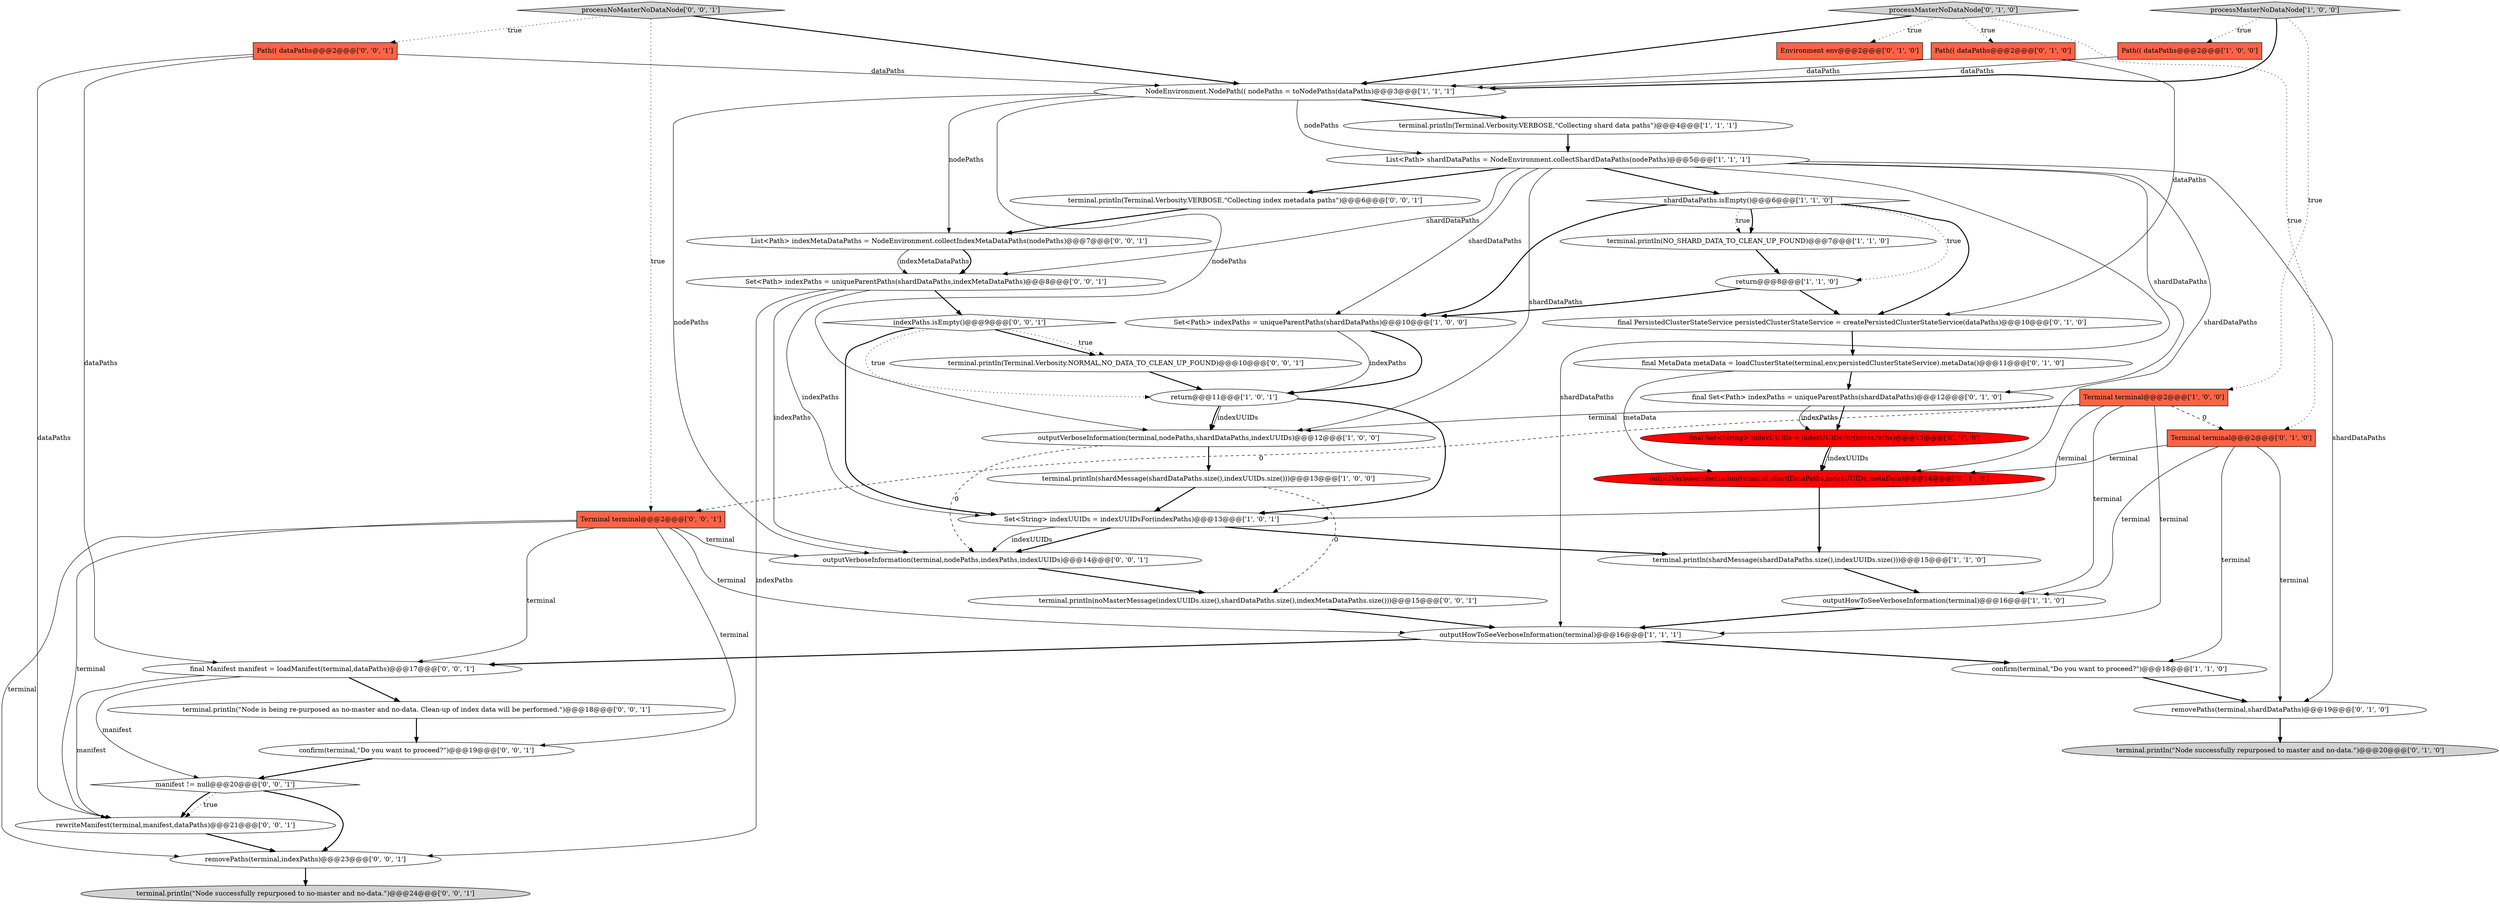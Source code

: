 digraph {
22 [style = filled, label = "final MetaData metaData = loadClusterState(terminal,env,persistedClusterStateService).metaData()@@@11@@@['0', '1', '0']", fillcolor = white, shape = ellipse image = "AAA0AAABBB2BBB"];
30 [style = filled, label = "List<Path> indexMetaDataPaths = NodeEnvironment.collectIndexMetaDataPaths(nodePaths)@@@7@@@['0', '0', '1']", fillcolor = white, shape = ellipse image = "AAA0AAABBB3BBB"];
32 [style = filled, label = "Path(( dataPaths@@@2@@@['0', '0', '1']", fillcolor = tomato, shape = box image = "AAA0AAABBB3BBB"];
0 [style = filled, label = "Path(( dataPaths@@@2@@@['1', '0', '0']", fillcolor = tomato, shape = box image = "AAA0AAABBB1BBB"];
42 [style = filled, label = "removePaths(terminal,indexPaths)@@@23@@@['0', '0', '1']", fillcolor = white, shape = ellipse image = "AAA0AAABBB3BBB"];
3 [style = filled, label = "terminal.println(shardMessage(shardDataPaths.size(),indexUUIDs.size()))@@@13@@@['1', '0', '0']", fillcolor = white, shape = ellipse image = "AAA0AAABBB1BBB"];
38 [style = filled, label = "final Manifest manifest = loadManifest(terminal,dataPaths)@@@17@@@['0', '0', '1']", fillcolor = white, shape = ellipse image = "AAA0AAABBB3BBB"];
25 [style = filled, label = "removePaths(terminal,shardDataPaths)@@@19@@@['0', '1', '0']", fillcolor = white, shape = ellipse image = "AAA0AAABBB2BBB"];
40 [style = filled, label = "Set<Path> indexPaths = uniqueParentPaths(shardDataPaths,indexMetaDataPaths)@@@8@@@['0', '0', '1']", fillcolor = white, shape = ellipse image = "AAA0AAABBB3BBB"];
2 [style = filled, label = "outputVerboseInformation(terminal,nodePaths,shardDataPaths,indexUUIDs)@@@12@@@['1', '0', '0']", fillcolor = white, shape = ellipse image = "AAA0AAABBB1BBB"];
37 [style = filled, label = "processNoMasterNoDataNode['0', '0', '1']", fillcolor = lightgray, shape = diamond image = "AAA0AAABBB3BBB"];
1 [style = filled, label = "NodeEnvironment.NodePath(( nodePaths = toNodePaths(dataPaths)@@@3@@@['1', '1', '1']", fillcolor = white, shape = ellipse image = "AAA0AAABBB1BBB"];
9 [style = filled, label = "processMasterNoDataNode['1', '0', '0']", fillcolor = lightgray, shape = diamond image = "AAA0AAABBB1BBB"];
16 [style = filled, label = "List<Path> shardDataPaths = NodeEnvironment.collectShardDataPaths(nodePaths)@@@5@@@['1', '1', '1']", fillcolor = white, shape = ellipse image = "AAA0AAABBB1BBB"];
23 [style = filled, label = "Path(( dataPaths@@@2@@@['0', '1', '0']", fillcolor = tomato, shape = box image = "AAA0AAABBB2BBB"];
45 [style = filled, label = "Terminal terminal@@@2@@@['0', '0', '1']", fillcolor = tomato, shape = box image = "AAA0AAABBB3BBB"];
21 [style = filled, label = "Environment env@@@2@@@['0', '1', '0']", fillcolor = tomato, shape = box image = "AAA0AAABBB2BBB"];
20 [style = filled, label = "final Set<Path> indexPaths = uniqueParentPaths(shardDataPaths)@@@12@@@['0', '1', '0']", fillcolor = white, shape = ellipse image = "AAA0AAABBB2BBB"];
28 [style = filled, label = "Terminal terminal@@@2@@@['0', '1', '0']", fillcolor = tomato, shape = box image = "AAA1AAABBB2BBB"];
17 [style = filled, label = "return@@@8@@@['1', '1', '0']", fillcolor = white, shape = ellipse image = "AAA0AAABBB1BBB"];
43 [style = filled, label = "indexPaths.isEmpty()@@@9@@@['0', '0', '1']", fillcolor = white, shape = diamond image = "AAA0AAABBB3BBB"];
31 [style = filled, label = "terminal.println(Terminal.Verbosity.NORMAL,NO_DATA_TO_CLEAN_UP_FOUND)@@@10@@@['0', '0', '1']", fillcolor = white, shape = ellipse image = "AAA0AAABBB3BBB"];
8 [style = filled, label = "outputHowToSeeVerboseInformation(terminal)@@@16@@@['1', '1', '1']", fillcolor = white, shape = ellipse image = "AAA0AAABBB1BBB"];
36 [style = filled, label = "rewriteManifest(terminal,manifest,dataPaths)@@@21@@@['0', '0', '1']", fillcolor = white, shape = ellipse image = "AAA0AAABBB3BBB"];
10 [style = filled, label = "shardDataPaths.isEmpty()@@@6@@@['1', '1', '0']", fillcolor = white, shape = diamond image = "AAA0AAABBB1BBB"];
6 [style = filled, label = "Set<String> indexUUIDs = indexUUIDsFor(indexPaths)@@@13@@@['1', '0', '1']", fillcolor = white, shape = ellipse image = "AAA0AAABBB1BBB"];
15 [style = filled, label = "terminal.println(shardMessage(shardDataPaths.size(),indexUUIDs.size()))@@@15@@@['1', '1', '0']", fillcolor = white, shape = ellipse image = "AAA0AAABBB1BBB"];
14 [style = filled, label = "Set<Path> indexPaths = uniqueParentPaths(shardDataPaths)@@@10@@@['1', '0', '0']", fillcolor = white, shape = ellipse image = "AAA0AAABBB1BBB"];
44 [style = filled, label = "terminal.println(\"Node successfully repurposed to no-master and no-data.\")@@@24@@@['0', '0', '1']", fillcolor = lightgray, shape = ellipse image = "AAA0AAABBB3BBB"];
5 [style = filled, label = "return@@@11@@@['1', '0', '1']", fillcolor = white, shape = ellipse image = "AAA0AAABBB1BBB"];
35 [style = filled, label = "terminal.println(Terminal.Verbosity.VERBOSE,\"Collecting index metadata paths\")@@@6@@@['0', '0', '1']", fillcolor = white, shape = ellipse image = "AAA0AAABBB3BBB"];
4 [style = filled, label = "confirm(terminal,\"Do you want to proceed?\")@@@18@@@['1', '1', '0']", fillcolor = white, shape = ellipse image = "AAA0AAABBB1BBB"];
7 [style = filled, label = "outputHowToSeeVerboseInformation(terminal)@@@16@@@['1', '1', '0']", fillcolor = white, shape = ellipse image = "AAA0AAABBB1BBB"];
29 [style = filled, label = "outputVerboseInformation(terminal,nodePaths,indexPaths,indexUUIDs)@@@14@@@['0', '0', '1']", fillcolor = white, shape = ellipse image = "AAA0AAABBB3BBB"];
13 [style = filled, label = "Terminal terminal@@@2@@@['1', '0', '0']", fillcolor = tomato, shape = box image = "AAA1AAABBB1BBB"];
33 [style = filled, label = "terminal.println(noMasterMessage(indexUUIDs.size(),shardDataPaths.size(),indexMetaDataPaths.size()))@@@15@@@['0', '0', '1']", fillcolor = white, shape = ellipse image = "AAA0AAABBB3BBB"];
26 [style = filled, label = "terminal.println(\"Node successfully repurposed to master and no-data.\")@@@20@@@['0', '1', '0']", fillcolor = lightgray, shape = ellipse image = "AAA0AAABBB2BBB"];
12 [style = filled, label = "terminal.println(NO_SHARD_DATA_TO_CLEAN_UP_FOUND)@@@7@@@['1', '1', '0']", fillcolor = white, shape = ellipse image = "AAA0AAABBB1BBB"];
11 [style = filled, label = "terminal.println(Terminal.Verbosity.VERBOSE,\"Collecting shard data paths\")@@@4@@@['1', '1', '1']", fillcolor = white, shape = ellipse image = "AAA0AAABBB1BBB"];
39 [style = filled, label = "manifest != null@@@20@@@['0', '0', '1']", fillcolor = white, shape = diamond image = "AAA0AAABBB3BBB"];
34 [style = filled, label = "terminal.println(\"Node is being re-purposed as no-master and no-data. Clean-up of index data will be performed.\")@@@18@@@['0', '0', '1']", fillcolor = white, shape = ellipse image = "AAA0AAABBB3BBB"];
18 [style = filled, label = "final Set<String> indexUUIDs = indexUUIDsFor(indexPaths)@@@13@@@['0', '1', '0']", fillcolor = red, shape = ellipse image = "AAA1AAABBB2BBB"];
24 [style = filled, label = "final PersistedClusterStateService persistedClusterStateService = createPersistedClusterStateService(dataPaths)@@@10@@@['0', '1', '0']", fillcolor = white, shape = ellipse image = "AAA0AAABBB2BBB"];
19 [style = filled, label = "processMasterNoDataNode['0', '1', '0']", fillcolor = lightgray, shape = diamond image = "AAA0AAABBB2BBB"];
27 [style = filled, label = "outputVerboseInformation(terminal,shardDataPaths,indexUUIDs,metaData)@@@14@@@['0', '1', '0']", fillcolor = red, shape = ellipse image = "AAA1AAABBB2BBB"];
41 [style = filled, label = "confirm(terminal,\"Do you want to proceed?\")@@@19@@@['0', '0', '1']", fillcolor = white, shape = ellipse image = "AAA0AAABBB3BBB"];
39->36 [style = dotted, label="true"];
4->25 [style = bold, label=""];
10->24 [style = bold, label=""];
43->5 [style = dotted, label="true"];
30->40 [style = solid, label="indexMetaDataPaths"];
16->27 [style = solid, label="shardDataPaths"];
7->8 [style = bold, label=""];
27->15 [style = bold, label=""];
32->38 [style = solid, label="dataPaths"];
6->29 [style = bold, label=""];
1->2 [style = solid, label="nodePaths"];
45->41 [style = solid, label="terminal"];
13->45 [style = dashed, label="0"];
5->2 [style = solid, label="indexUUIDs"];
19->1 [style = bold, label=""];
45->8 [style = solid, label="terminal"];
42->44 [style = bold, label=""];
18->27 [style = solid, label="indexUUIDs"];
10->12 [style = bold, label=""];
17->14 [style = bold, label=""];
13->6 [style = solid, label="terminal"];
1->29 [style = solid, label="nodePaths"];
13->2 [style = solid, label="terminal"];
30->40 [style = bold, label=""];
6->29 [style = solid, label="indexUUIDs"];
40->29 [style = solid, label="indexPaths"];
8->4 [style = bold, label=""];
16->25 [style = solid, label="shardDataPaths"];
11->16 [style = bold, label=""];
16->2 [style = solid, label="shardDataPaths"];
10->14 [style = bold, label=""];
3->33 [style = dashed, label="0"];
16->8 [style = solid, label="shardDataPaths"];
31->5 [style = bold, label=""];
37->1 [style = bold, label=""];
23->24 [style = solid, label="dataPaths"];
13->7 [style = solid, label="terminal"];
19->21 [style = dotted, label="true"];
40->42 [style = solid, label="indexPaths"];
28->4 [style = solid, label="terminal"];
8->38 [style = bold, label=""];
37->45 [style = dotted, label="true"];
1->11 [style = bold, label=""];
20->18 [style = bold, label=""];
13->28 [style = dashed, label="0"];
5->6 [style = bold, label=""];
22->20 [style = bold, label=""];
38->36 [style = solid, label="manifest"];
9->13 [style = dotted, label="true"];
25->26 [style = bold, label=""];
9->1 [style = bold, label=""];
39->42 [style = bold, label=""];
33->8 [style = bold, label=""];
36->42 [style = bold, label=""];
45->36 [style = solid, label="terminal"];
9->0 [style = dotted, label="true"];
32->36 [style = solid, label="dataPaths"];
1->30 [style = solid, label="nodePaths"];
40->6 [style = solid, label="indexPaths"];
38->39 [style = solid, label="manifest"];
23->1 [style = solid, label="dataPaths"];
1->16 [style = solid, label="nodePaths"];
2->3 [style = bold, label=""];
12->17 [style = bold, label=""];
3->6 [style = bold, label=""];
20->18 [style = solid, label="indexPaths"];
16->14 [style = solid, label="shardDataPaths"];
6->15 [style = bold, label=""];
10->17 [style = dotted, label="true"];
19->28 [style = dotted, label="true"];
37->32 [style = dotted, label="true"];
0->1 [style = solid, label="dataPaths"];
2->29 [style = dashed, label="0"];
38->34 [style = bold, label=""];
40->43 [style = bold, label=""];
13->8 [style = solid, label="terminal"];
28->7 [style = solid, label="terminal"];
35->30 [style = bold, label=""];
43->31 [style = bold, label=""];
45->38 [style = solid, label="terminal"];
14->5 [style = bold, label=""];
28->25 [style = solid, label="terminal"];
10->12 [style = dotted, label="true"];
15->7 [style = bold, label=""];
45->29 [style = solid, label="terminal"];
16->20 [style = solid, label="shardDataPaths"];
16->10 [style = bold, label=""];
32->1 [style = solid, label="dataPaths"];
19->23 [style = dotted, label="true"];
34->41 [style = bold, label=""];
24->22 [style = bold, label=""];
43->6 [style = bold, label=""];
16->40 [style = solid, label="shardDataPaths"];
5->2 [style = bold, label=""];
17->24 [style = bold, label=""];
29->33 [style = bold, label=""];
18->27 [style = bold, label=""];
14->5 [style = solid, label="indexPaths"];
28->27 [style = solid, label="terminal"];
43->31 [style = dotted, label="true"];
22->27 [style = solid, label="metaData"];
16->35 [style = bold, label=""];
41->39 [style = bold, label=""];
39->36 [style = bold, label=""];
45->42 [style = solid, label="terminal"];
}
